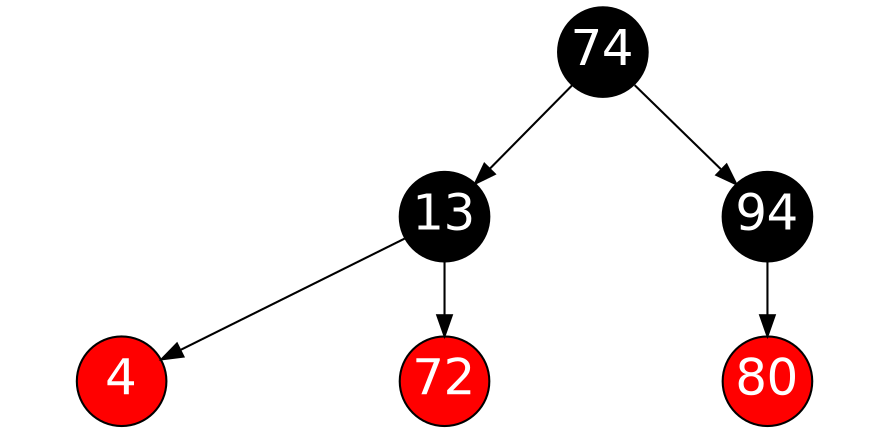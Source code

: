 digraph G {
	graph [ratio=.48];
	node [style=filled, color=black, shape=circle, width=.6 
		fontname=Helvetica, fontweight=bold, fontcolor=white, 
		fontsize=24, fixedsize=true];
	

  4, 13, 72, 80, 94;

  4, 72, 80	
	[fillcolor=red];

13 -> 4; 
74 -> 13; 
13 -> 72; 
94 -> 80; 
74 -> 94; 

}